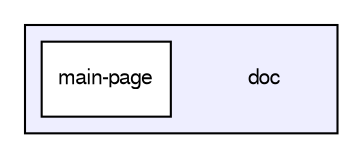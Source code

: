 digraph "doc" {
  compound=true
  node [ fontsize="10", fontname="FreeSans"];
  edge [ labelfontsize="10", labelfontname="FreeSans"];
  subgraph clusterdir_e68e8157741866f444e17edd764ebbae {
    graph [ bgcolor="#eeeeff", pencolor="black", label="" URL="dir_e68e8157741866f444e17edd764ebbae.html"];
    dir_e68e8157741866f444e17edd764ebbae [shape=plaintext label="doc"];
    dir_290a02e79f079f83c1bec610e07b9aa6 [shape=box label="main-page" color="black" fillcolor="white" style="filled" URL="dir_290a02e79f079f83c1bec610e07b9aa6.html"];
  }
}

